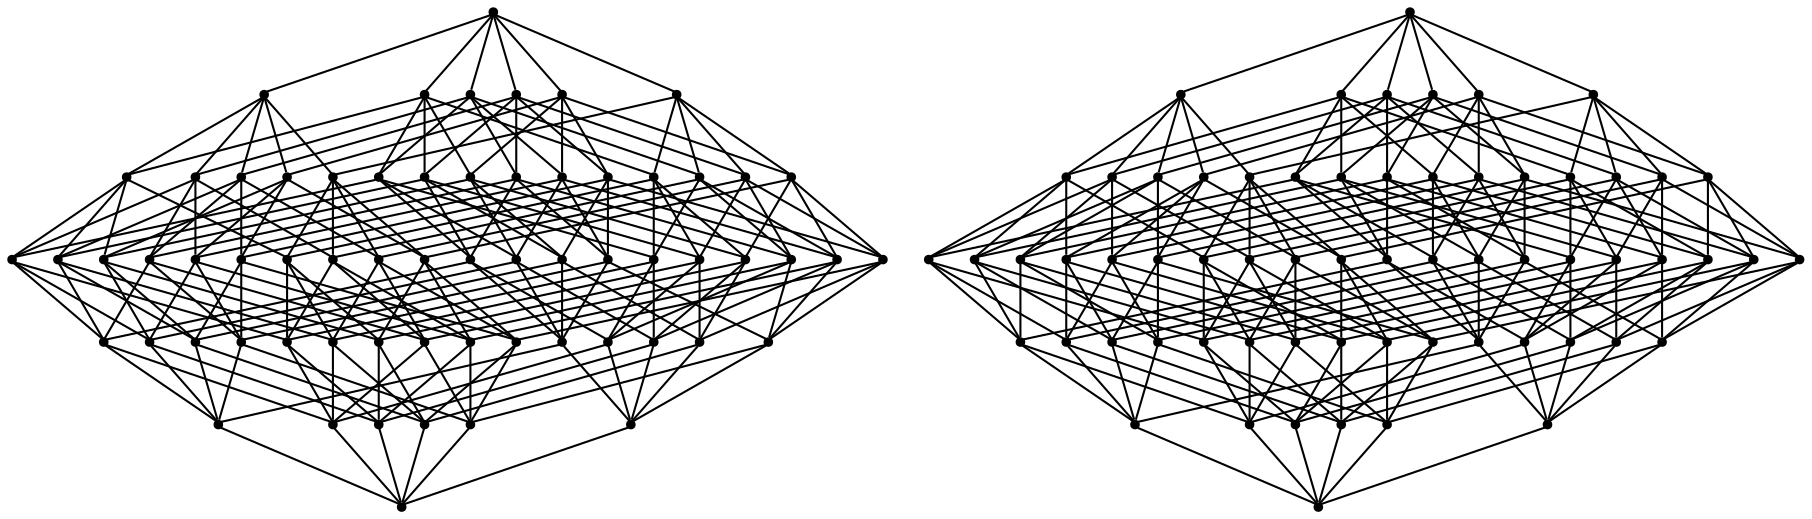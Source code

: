 graph {
  node [shape=point,comment="{\"directed\":false,\"doi\":\"10.1007/978-3-540-31843-9_19\",\"figure\":\"4\"}"]

  v0 [pos="1471.5747774345932,240.1983698209126"]
  v1 [pos="1454.082980559593,380.11920849482203"]
  v2 [pos="1331.6268577398257,257.6889793078103"]
  v3 [pos="1471.574777434593,659.9639693895974"]
  v4 [pos="1454.0829805595931,520.04208167394"]
  v5 [pos="1331.6268577398257,677.4525761604308"]
  v6 [pos="1314.1350926598839,397.6098497708638"]
  v7 [pos="1314.1350926598836,537.5317056973774"]
  v8 [pos="1436.5880677688954,450.08059740066506"]
  v9 [pos="1296.6411655159882,467.57225592931104"]
  v10 [pos="1436.5880677688951,590.0014678637185"]
  v11 [pos="1296.6411655159882,607.4931263923644"]
  v12 [pos="1419.0942042151164,310.15982230504335"]
  v13 [pos="1279.1473019622094,327.6504317919412"]
  v14 [pos="1419.0942042151164,729.9232920010884"]
  v15 [pos="1279.1473019622094,747.41393327713"]
  v16 [pos="1401.602375545058,292.6681637763975"]
  v17 [pos="1384.1074627543603,432.5921813646951"]
  v18 [pos="1261.6555368822674,275.17962058385206"]
  v19 [pos="1401.602375545058,712.4337951342263"]
  v20 [pos="1384.1074627543603,572.5129882494607"]
  v21 [pos="1261.6555368822674,694.9432174364724"]
  v22 [pos="1244.1605922965116,415.10154008865345"]
  v23 [pos="1244.1605922965116,555.0223469734191"]
  v24 [pos="1366.6156658793602,502.55150397618604"]
  v25 [pos="1226.6667287427324,485.060926278432"]
  v26 [pos="1366.6156658793602,642.4723108609517"]
  v27 [pos="1226.6667287427324,624.9817331631976"]
  v28 [pos="1349.1217705305232,362.6306653022765"]
  v29 [pos="1209.1749318677325,345.1390067736306"]
  v30 [pos="1349.1217705305232,782.3941985766091"]
  v31 [pos="1209.1749318677325,764.9047017097472"]
  v32 [pos="1191.680019077035,257.6889793078103"]
  v33 [pos="1174.1881904069767,397.60984977086366"]
  v34 [pos="1191.680019077035,677.4525761604308"]
  v35 [pos="1174.1881904069767,537.5317056973774"]
  v36 [pos="1156.6943268531977,467.57225592931104"]
  v37 [pos="1156.6943268531975,607.4931263923644"]
  v38 [pos="1139.2004315043605,327.6504317919412"]
  v39 [pos="1139.2004315043605,747.41393327713"]
  v40 [pos="1121.7076171875,275.17962058385206"]
  v41 [pos="1104.2137218386629,415.10154008865345"]
  v42 [pos="1121.7076171875,694.9432174364724"]
  v43 [pos="1104.2137218386629,555.0223469734191"]
  v44 [pos="1086.7198582848837,485.06092627843213"]
  v45 [pos="1086.7198582848835,624.9817331631976"]
  v46 [pos="1069.2280296148256,345.1390067736306"]
  v47 [pos="1069.2280296148256,764.9047017097472"]
  v48 [pos="1051.733148619186,240.1983698209126"]
  v49 [pos="1034.2392691678779,380.11920849482203"]
  v50 [pos="1051.733148619186,659.9639693895974"]
  v51 [pos="1034.2392691678779,520.04208167394"]
  v52 [pos="1016.7474563953489,450.08059740066517"]
  v53 [pos="1016.7474563953489,590.0014678637185"]
  v54 [pos="999.2525436046511,310.15982230504346"]
  v55 [pos="999.2525436046511,729.9232920010884"]
  v56 [pos="981.760730832122,292.6681637763975"]
  v57 [pos="964.2668513808139,432.5921813646951"]
  v58 [pos="981.760730832122,712.4337951342263"]
  v59 [pos="964.2668513808139,572.5129882494607"]
  v60 [pos="946.7729719295058,502.55150397618604"]
  v61 [pos="946.7729719295058,642.4723108609517"]
  v62 [pos="929.2801258175872,362.6306653022765"]
  v63 [pos="929.2801258175872,782.3941985766091"]
  v64 [pos="841.9576535247093,240.1983698209126"]
  v65 [pos="702.009765625,257.6889793078103"]
  v66 [pos="806.9709279614826,310.15982230504335"]
  v67 [pos="841.9576535247093,520.04208167394"]
  v68 [pos="824.4658725472384,380.11920849482203"]
  v69 [pos="562.062863372093,240.1983698209126"]
  v70 [pos="771.9852834302326,275.17962058385206"]
  v71 [pos="824.4658725472384,659.9639693895974"]
  v72 [pos="562.062863372093,520.04208167394"]
  v73 [pos="771.9852834302326,555.0223469734191"]
  v74 [pos="806.9709279614826,590.0014678637185"]
  v75 [pos="702.009765625,537.5317056973774"]
  v76 [pos="789.4770485101743,450.08059740066517"]
  v77 [pos="684.5179528524709,397.60984977086366"]
  v78 [pos="754.4903547420057,415.10154008865345"]
  v79 [pos="544.5710982921512,380.11920849482203"]
  v80 [pos="754.4903547420057,694.9432174364724"]
  v81 [pos="789.4770485101743,729.9232920010884"]
  v82 [pos="544.5710982921512,659.9639693895974"]
  v83 [pos="684.5179528524709,677.4525761604308"]
  v84 [pos="736.9985578670058,345.1390067736306"]
  v85 [pos="667.0240734011628,327.6504317919412"]
  v86 [pos="527.077202943314,310.15982230504335"]
  v87 [pos="527.077202943314,590.0014678637185"]
  v88 [pos="736.9985578670058,624.9817331631976"]
  v89 [pos="667.0240734011628,607.4931263923644"]
  v90 [pos="719.5046784156976,485.060926278432"]
  v91 [pos="649.5301939498546,467.57225592931104"]
  v92 [pos="509.5822901526162,450.08059740066517"]
  v93 [pos="719.5046784156976,764.9047017097473"]
  v94 [pos="649.5301939498547,747.41393327713"]
  v95 [pos="509.5822901526162,729.9232920010884"]
  v96 [pos="492.09049327761625,275.17962058385206"]
  v97 [pos="632.0383811773256,292.6681637763975"]
  v98 [pos="492.09049327761625,555.0223469734191"]
  v99 [pos="632.0383811773256,572.5129882494607"]
  v100 [pos="474.59662177507266,415.10154008865345"]
  v101 [pos="614.5434683866279,432.5921813646951"]
  v102 [pos="474.59662177507266,694.9432174364724"]
  v103 [pos="614.5434683866279,712.4337951342263"]
  v104 [pos="597.0495889353198,362.6306653022765"]
  v105 [pos="457.102734375,345.1390067736306"]
  v106 [pos="597.0495889353198,642.4723108609517"]
  v107 [pos="457.102734375,624.9817331631978"]
  v108 [pos="439.6109375,485.06092627843213"]
  v109 [pos="579.5577920603197,502.55150397618604"]
  v110 [pos="439.6109375,764.9047017097472"]
  v111 [pos="579.5577920603197,782.3941985766091"]
  v112 [pos="422.11602470930234,257.6889793078103"]
  v113 [pos="422.11602470930234,537.5317056973774"]
  v114 [pos="404.62214525799413,397.6098497708638"]
  v115 [pos="404.6221452579942,677.4525761604308"]
  v116 [pos="387.13034043422965,327.6504317919412"]
  v117 [pos="387.1303404342296,607.4931263923644"]
  v118 [pos="369.63541969476745,467.57225592931104"]
  v119 [pos="369.63541969476745,747.41393327713"]
  v120 [pos="352.143630768532,292.6681637763975"]
  v121 [pos="352.1436307685319,572.5129882494607"]
  v122 [pos="334.6497513172239,432.5921813646951"]
  v123 [pos="334.64975131722383,712.4337951342263"]
  v124 [pos="317.1558639171511,362.6306653022765"]
  v125 [pos="317.1558639171512,642.4723108609517"]
  v126 [pos="299.6630257539971,502.55150397618604"]
  v127 [pos="299.6630257539971,782.3941985766091"]

  v0 -- v1 [id="-1",pos="1471.5747774345932,240.1983698209126 1454.082980559593,380.11920849482203 1454.082980559593,380.11920849482203 1454.082980559593,380.11920849482203"]
  v126 -- v127 [id="-2",pos="299.6630257539971,502.55150397618604 299.6630257539971,782.3941985766091 299.6630257539971,782.3941985766091 299.6630257539971,782.3941985766091"]
  v125 -- v127 [id="-3",pos="317.1558639171512,642.4723108609517 299.6630257539971,782.3941985766091 299.6630257539971,782.3941985766091 299.6630257539971,782.3941985766091"]
  v124 -- v125 [id="-4",pos="317.1558639171511,362.6306653022765 317.1558639171512,642.4723108609517 317.1558639171512,642.4723108609517 317.1558639171512,642.4723108609517"]
  v124 -- v126 [id="-5",pos="317.1558639171511,362.6306653022765 299.6630257539971,502.55150397618604 299.6630257539971,502.55150397618604 299.6630257539971,502.55150397618604"]
  v123 -- v127 [id="-6",pos="334.64975131722383,712.4337951342263 299.6630257539971,782.3941985766091 299.6630257539971,782.3941985766091 299.6630257539971,782.3941985766091"]
  v122 -- v126 [id="-7",pos="334.6497513172239,432.5921813646951 299.6630257539971,502.55150397618604 299.6630257539971,502.55150397618604 299.6630257539971,502.55150397618604"]
  v122 -- v123 [id="-8",pos="334.6497513172239,432.5921813646951 334.64975131722383,712.4337951342263 334.64975131722383,712.4337951342263 334.64975131722383,712.4337951342263"]
  v121 -- v125 [id="-9",pos="352.1436307685319,572.5129882494607 317.1558639171512,642.4723108609517 317.1558639171512,642.4723108609517 317.1558639171512,642.4723108609517"]
  v121 -- v123 [id="-10",pos="352.1436307685319,572.5129882494607 334.64975131722383,712.4337951342263 334.64975131722383,712.4337951342263 334.64975131722383,712.4337951342263"]
  v120 -- v121 [id="-11",pos="352.143630768532,292.6681637763975 352.1436307685319,572.5129882494607 352.1436307685319,572.5129882494607 352.1436307685319,572.5129882494607"]
  v120 -- v124 [id="-12",pos="352.143630768532,292.6681637763975 317.1558639171511,362.6306653022765 317.1558639171511,362.6306653022765 317.1558639171511,362.6306653022765"]
  v120 -- v122 [id="-13",pos="352.143630768532,292.6681637763975 334.6497513172239,432.5921813646951 334.6497513172239,432.5921813646951 334.6497513172239,432.5921813646951"]
  v119 -- v127 [id="-14",pos="369.63541969476745,747.41393327713 299.6630257539971,782.3941985766091 299.6630257539971,782.3941985766091 299.6630257539971,782.3941985766091"]
  v118 -- v119 [id="-15",pos="369.63541969476745,467.57225592931104 369.63541969476745,747.41393327713 369.63541969476745,747.41393327713 369.63541969476745,747.41393327713"]
  v118 -- v126 [id="-16",pos="369.63541969476745,467.57225592931104 299.6630257539971,502.55150397618604 299.6630257539971,502.55150397618604 299.6630257539971,502.55150397618604"]
  v117 -- v119 [id="-17",pos="387.1303404342296,607.4931263923644 369.63541969476745,747.41393327713 369.63541969476745,747.41393327713 369.63541969476745,747.41393327713"]
  v117 -- v125 [id="-18",pos="387.1303404342296,607.4931263923644 317.1558639171512,642.4723108609517 317.1558639171512,642.4723108609517 317.1558639171512,642.4723108609517"]
  v116 -- v117 [id="-19",pos="387.13034043422965,327.6504317919412 387.1303404342296,607.4931263923644 387.1303404342296,607.4931263923644 387.1303404342296,607.4931263923644"]
  v116 -- v124 [id="-20",pos="387.13034043422965,327.6504317919412 317.1558639171511,362.6306653022765 317.1558639171511,362.6306653022765 317.1558639171511,362.6306653022765"]
  v116 -- v118 [id="-21",pos="387.13034043422965,327.6504317919412 369.63541969476745,467.57225592931104 369.63541969476745,467.57225592931104 369.63541969476745,467.57225592931104"]
  v115 -- v123 [id="-22",pos="404.6221452579942,677.4525761604308 334.64975131722383,712.4337951342263 334.64975131722383,712.4337951342263 334.64975131722383,712.4337951342263"]
  v115 -- v119 [id="-23",pos="404.6221452579942,677.4525761604308 369.63541969476745,747.41393327713 369.63541969476745,747.41393327713 369.63541969476745,747.41393327713"]
  v114 -- v118 [id="-24",pos="404.62214525799413,397.6098497708638 369.63541969476745,467.57225592931104 369.63541969476745,467.57225592931104 369.63541969476745,467.57225592931104"]
  v114 -- v115 [id="-25",pos="404.62214525799413,397.6098497708638 404.6221452579942,677.4525761604308 404.6221452579942,677.4525761604308 404.6221452579942,677.4525761604308"]
  v114 -- v122 [id="-26",pos="404.62214525799413,397.6098497708638 334.6497513172239,432.5921813646951 334.6497513172239,432.5921813646951 334.6497513172239,432.5921813646951"]
  v113 -- v117 [id="-27",pos="422.11602470930234,537.5317056973774 387.1303404342296,607.4931263923644 387.1303404342296,607.4931263923644 387.1303404342296,607.4931263923644"]
  v113 -- v115 [id="-28",pos="422.11602470930234,537.5317056973774 404.6221452579942,677.4525761604308 404.6221452579942,677.4525761604308 404.6221452579942,677.4525761604308"]
  v113 -- v121 [id="-29",pos="422.11602470930234,537.5317056973774 352.1436307685319,572.5129882494607 352.1436307685319,572.5129882494607 352.1436307685319,572.5129882494607"]
  v112 -- v120 [id="-30",pos="422.11602470930234,257.6889793078103 352.143630768532,292.6681637763975 352.143630768532,292.6681637763975 352.143630768532,292.6681637763975"]
  v112 -- v116 [id="-31",pos="422.11602470930234,257.6889793078103 387.13034043422965,327.6504317919412 387.13034043422965,327.6504317919412 387.13034043422965,327.6504317919412"]
  v112 -- v113 [id="-32",pos="422.11602470930234,257.6889793078103 422.11602470930234,537.5317056973774 422.11602470930234,537.5317056973774 422.11602470930234,537.5317056973774"]
  v112 -- v114 [id="-33",pos="422.11602470930234,257.6889793078103 404.62214525799413,397.6098497708638 404.62214525799413,397.6098497708638 404.62214525799413,397.6098497708638"]
  v110 -- v127 [id="-34",pos="439.6109375,764.9047017097472 299.6630257539971,782.3941985766091 299.6630257539971,782.3941985766091 299.6630257539971,782.3941985766091"]
  v108 -- v126 [id="-35",pos="439.6109375,485.06092627843213 299.6630257539971,502.55150397618604 299.6630257539971,502.55150397618604 299.6630257539971,502.55150397618604"]
  v108 -- v110 [id="-36",pos="439.6109375,485.06092627843213 439.6109375,764.9047017097472 439.6109375,764.9047017097472 439.6109375,764.9047017097472"]
  v107 -- v125 [id="-37",pos="457.102734375,624.9817331631978 317.1558639171512,642.4723108609517 317.1558639171512,642.4723108609517 317.1558639171512,642.4723108609517"]
  v107 -- v110 [id="-38",pos="457.102734375,624.9817331631978 439.6109375,764.9047017097472 439.6109375,764.9047017097472 439.6109375,764.9047017097472"]
  v105 -- v108 [id="-39",pos="457.102734375,345.1390067736306 439.6109375,485.06092627843213 439.6109375,485.06092627843213 439.6109375,485.06092627843213"]
  v105 -- v124 [id="-40",pos="457.102734375,345.1390067736306 317.1558639171511,362.6306653022765 317.1558639171511,362.6306653022765 317.1558639171511,362.6306653022765"]
  v105 -- v107 [id="-41",pos="457.102734375,345.1390067736306 457.102734375,624.9817331631978 457.102734375,624.9817331631978 457.102734375,624.9817331631978"]
  v102 -- v110 [id="-42",pos="474.59662177507266,694.9432174364724 439.6109375,764.9047017097472 439.6109375,764.9047017097472 439.6109375,764.9047017097472"]
  v102 -- v123 [id="-43",pos="474.59662177507266,694.9432174364724 334.64975131722383,712.4337951342263 334.64975131722383,712.4337951342263 334.64975131722383,712.4337951342263"]
  v100 -- v122 [id="-44",pos="474.59662177507266,415.10154008865345 334.6497513172239,432.5921813646951 334.6497513172239,432.5921813646951 334.6497513172239,432.5921813646951"]
  v100 -- v102 [id="-45",pos="474.59662177507266,415.10154008865345 474.59662177507266,694.9432174364724 474.59662177507266,694.9432174364724 474.59662177507266,694.9432174364724"]
  v100 -- v108 [id="-46",pos="474.59662177507266,415.10154008865345 439.6109375,485.06092627843213 439.6109375,485.06092627843213 439.6109375,485.06092627843213"]
  v98 -- v121 [id="-47",pos="492.09049327761625,555.0223469734191 352.1436307685319,572.5129882494607 352.1436307685319,572.5129882494607 352.1436307685319,572.5129882494607"]
  v98 -- v107 [id="-48",pos="492.09049327761625,555.0223469734191 457.102734375,624.9817331631978 457.102734375,624.9817331631978 457.102734375,624.9817331631978"]
  v98 -- v102 [id="-49",pos="492.09049327761625,555.0223469734191 474.59662177507266,694.9432174364724 474.59662177507266,694.9432174364724 474.59662177507266,694.9432174364724"]
  v96 -- v100 [id="-50",pos="492.09049327761625,275.17962058385206 474.59662177507266,415.10154008865345 474.59662177507266,415.10154008865345 474.59662177507266,415.10154008865345"]
  v96 -- v98 [id="-51",pos="492.09049327761625,275.17962058385206 492.09049327761625,555.0223469734191 492.09049327761625,555.0223469734191 492.09049327761625,555.0223469734191"]
  v96 -- v120 [id="-52",pos="492.09049327761625,275.17962058385206 352.143630768532,292.6681637763975 352.143630768532,292.6681637763975 352.143630768532,292.6681637763975"]
  v96 -- v105 [id="-53",pos="492.09049327761625,275.17962058385206 457.102734375,345.1390067736306 457.102734375,345.1390067736306 457.102734375,345.1390067736306"]
  v95 -- v119 [id="-54",pos="509.5822901526162,729.9232920010884 369.63541969476745,747.41393327713 369.63541969476745,747.41393327713 369.63541969476745,747.41393327713"]
  v95 -- v110 [id="-55",pos="509.5822901526162,729.9232920010884 439.6109375,764.9047017097472 439.6109375,764.9047017097472 439.6109375,764.9047017097472"]
  v92 -- v108 [id="-56",pos="509.5822901526162,450.08059740066517 439.6109375,485.06092627843213 439.6109375,485.06092627843213 439.6109375,485.06092627843213"]
  v92 -- v118 [id="-57",pos="509.5822901526162,450.08059740066517 369.63541969476745,467.57225592931104 369.63541969476745,467.57225592931104 369.63541969476745,467.57225592931104"]
  v92 -- v95 [id="-58",pos="509.5822901526162,450.08059740066517 509.5822901526162,729.9232920010884 509.5822901526162,729.9232920010884 509.5822901526162,729.9232920010884"]
  v87 -- v95 [id="-59",pos="527.077202943314,590.0014678637185 509.5822901526162,729.9232920010884 509.5822901526162,729.9232920010884 509.5822901526162,729.9232920010884"]
  v87 -- v107 [id="-60",pos="527.077202943314,590.0014678637185 457.102734375,624.9817331631978 457.102734375,624.9817331631978 457.102734375,624.9817331631978"]
  v87 -- v117 [id="-61",pos="527.077202943314,590.0014678637185 387.1303404342296,607.4931263923644 387.1303404342296,607.4931263923644 387.1303404342296,607.4931263923644"]
  v86 -- v116 [id="-62",pos="527.077202943314,310.15982230504335 387.13034043422965,327.6504317919412 387.13034043422965,327.6504317919412 387.13034043422965,327.6504317919412"]
  v86 -- v87 [id="-63",pos="527.077202943314,310.15982230504335 527.077202943314,590.0014678637185 527.077202943314,590.0014678637185 527.077202943314,590.0014678637185"]
  v86 -- v92 [id="-64",pos="527.077202943314,310.15982230504335 509.5822901526162,450.08059740066517 509.5822901526162,450.08059740066517 509.5822901526162,450.08059740066517"]
  v86 -- v105 [id="-65",pos="527.077202943314,310.15982230504335 457.102734375,345.1390067736306 457.102734375,345.1390067736306 457.102734375,345.1390067736306"]
  v82 -- v95 [id="-66",pos="544.5710982921512,659.9639693895974 509.5822901526162,729.9232920010884 509.5822901526162,729.9232920010884 509.5822901526162,729.9232920010884"]
  v82 -- v115 [id="-67",pos="544.5710982921512,659.9639693895974 404.6221452579942,677.4525761604308 404.6221452579942,677.4525761604308 404.6221452579942,677.4525761604308"]
  v82 -- v102 [id="-68",pos="544.5710982921512,659.9639693895974 474.59662177507266,694.9432174364724 474.59662177507266,694.9432174364724 474.59662177507266,694.9432174364724"]
  v79 -- v82 [id="-69",pos="544.5710982921512,380.11920849482203 544.5710982921512,659.9639693895974 544.5710982921512,659.9639693895974 544.5710982921512,659.9639693895974"]
  v79 -- v92 [id="-70",pos="544.5710982921512,380.11920849482203 509.5822901526162,450.08059740066517 509.5822901526162,450.08059740066517 509.5822901526162,450.08059740066517"]
  v79 -- v114 [id="-71",pos="544.5710982921512,380.11920849482203 404.62214525799413,397.6098497708638 404.62214525799413,397.6098497708638 404.62214525799413,397.6098497708638"]
  v79 -- v100 [id="-72",pos="544.5710982921512,380.11920849482203 474.59662177507266,415.10154008865345 474.59662177507266,415.10154008865345 474.59662177507266,415.10154008865345"]
  v72 -- v98 [id="-73",pos="562.062863372093,520.04208167394 492.09049327761625,555.0223469734191 492.09049327761625,555.0223469734191 492.09049327761625,555.0223469734191"]
  v72 -- v82 [id="-74",pos="562.062863372093,520.04208167394 544.5710982921512,659.9639693895974 544.5710982921512,659.9639693895974 544.5710982921512,659.9639693895974"]
  v72 -- v113 [id="-75",pos="562.062863372093,520.04208167394 422.11602470930234,537.5317056973774 422.11602470930234,537.5317056973774 422.11602470930234,537.5317056973774"]
  v72 -- v87 [id="-76",pos="562.062863372093,520.04208167394 527.077202943314,590.0014678637185 527.077202943314,590.0014678637185 527.077202943314,590.0014678637185"]
  v69 -- v112 [id="-77",pos="562.062863372093,240.1983698209126 422.11602470930234,257.6889793078103 422.11602470930234,257.6889793078103 422.11602470930234,257.6889793078103"]
  v69 -- v79 [id="-78",pos="562.062863372093,240.1983698209126 544.5710982921512,380.11920849482203 544.5710982921512,380.11920849482203 544.5710982921512,380.11920849482203"]
  v69 -- v96 [id="-79",pos="562.062863372093,240.1983698209126 492.09049327761625,275.17962058385206 492.09049327761625,275.17962058385206 492.09049327761625,275.17962058385206"]
  v69 -- v86 [id="-80",pos="562.062863372093,240.1983698209126 527.077202943314,310.15982230504335 527.077202943314,310.15982230504335 527.077202943314,310.15982230504335"]
  v69 -- v72 [id="-81",pos="562.062863372093,240.1983698209126 562.062863372093,520.04208167394 562.062863372093,520.04208167394 562.062863372093,520.04208167394"]
  v111 -- v127 [id="-82",pos="579.5577920603197,782.3941985766091 299.6630257539971,782.3941985766091 299.6630257539971,782.3941985766091 299.6630257539971,782.3941985766091"]
  v109 -- v111 [id="-83",pos="579.5577920603197,502.55150397618604 579.5577920603197,782.3941985766091 579.5577920603197,782.3941985766091 579.5577920603197,782.3941985766091"]
  v109 -- v126 [id="-84",pos="579.5577920603197,502.55150397618604 299.6630257539971,502.55150397618604 299.6630257539971,502.55150397618604 299.6630257539971,502.55150397618604"]
  v106 -- v125 [id="-85",pos="597.0495889353198,642.4723108609517 317.1558639171512,642.4723108609517 317.1558639171512,642.4723108609517 317.1558639171512,642.4723108609517"]
  v106 -- v111 [id="-86",pos="597.0495889353198,642.4723108609517 579.5577920603197,782.3941985766091 579.5577920603197,782.3941985766091 579.5577920603197,782.3941985766091"]
  v104 -- v109 [id="-87",pos="597.0495889353198,362.6306653022765 579.5577920603197,502.55150397618604 579.5577920603197,502.55150397618604 579.5577920603197,502.55150397618604"]
  v104 -- v124 [id="-88",pos="597.0495889353198,362.6306653022765 317.1558639171511,362.6306653022765 317.1558639171511,362.6306653022765 317.1558639171511,362.6306653022765"]
  v104 -- v106 [id="-89",pos="597.0495889353198,362.6306653022765 597.0495889353198,642.4723108609517 597.0495889353198,642.4723108609517 597.0495889353198,642.4723108609517"]
  v103 -- v111 [id="-90",pos="614.5434683866279,712.4337951342263 579.5577920603197,782.3941985766091 579.5577920603197,782.3941985766091 579.5577920603197,782.3941985766091"]
  v103 -- v123 [id="-91",pos="614.5434683866279,712.4337951342263 334.64975131722383,712.4337951342263 334.64975131722383,712.4337951342263 334.64975131722383,712.4337951342263"]
  v101 -- v109 [id="-92",pos="614.5434683866279,432.5921813646951 579.5577920603197,502.55150397618604 579.5577920603197,502.55150397618604 579.5577920603197,502.55150397618604"]
  v101 -- v103 [id="-93",pos="614.5434683866279,432.5921813646951 614.5434683866279,712.4337951342263 614.5434683866279,712.4337951342263 614.5434683866279,712.4337951342263"]
  v101 -- v122 [id="-94",pos="614.5434683866279,432.5921813646951 334.6497513172239,432.5921813646951 334.6497513172239,432.5921813646951 334.6497513172239,432.5921813646951"]
  v99 -- v106 [id="-95",pos="632.0383811773256,572.5129882494607 597.0495889353198,642.4723108609517 597.0495889353198,642.4723108609517 597.0495889353198,642.4723108609517"]
  v99 -- v103 [id="-96",pos="632.0383811773256,572.5129882494607 614.5434683866279,712.4337951342263 614.5434683866279,712.4337951342263 614.5434683866279,712.4337951342263"]
  v99 -- v121 [id="-97",pos="632.0383811773256,572.5129882494607 352.1436307685319,572.5129882494607 352.1436307685319,572.5129882494607 352.1436307685319,572.5129882494607"]
  v97 -- v104 [id="-98",pos="632.0383811773256,292.6681637763975 597.0495889353198,362.6306653022765 597.0495889353198,362.6306653022765 597.0495889353198,362.6306653022765"]
  v97 -- v120 [id="-99",pos="632.0383811773256,292.6681637763975 352.143630768532,292.6681637763975 352.143630768532,292.6681637763975 352.143630768532,292.6681637763975"]
  v97 -- v99 [id="-100",pos="632.0383811773256,292.6681637763975 632.0383811773256,572.5129882494607 632.0383811773256,572.5129882494607 632.0383811773256,572.5129882494607"]
  v97 -- v101 [id="-101",pos="632.0383811773256,292.6681637763975 614.5434683866279,432.5921813646951 614.5434683866279,432.5921813646951 614.5434683866279,432.5921813646951"]
  v94 -- v111 [id="-102",pos="649.5301939498547,747.41393327713 579.5577920603197,782.3941985766091 579.5577920603197,782.3941985766091 579.5577920603197,782.3941985766091"]
  v94 -- v119 [id="-103",pos="649.5301939498547,747.41393327713 369.63541969476745,747.41393327713 369.63541969476745,747.41393327713 369.63541969476745,747.41393327713"]
  v91 -- v94 [id="-104",pos="649.5301939498546,467.57225592931104 649.5301939498547,747.41393327713 649.5301939498547,747.41393327713 649.5301939498547,747.41393327713"]
  v91 -- v118 [id="-105",pos="649.5301939498546,467.57225592931104 369.63541969476745,467.57225592931104 369.63541969476745,467.57225592931104 369.63541969476745,467.57225592931104"]
  v91 -- v109 [id="-106",pos="649.5301939498546,467.57225592931104 579.5577920603197,502.55150397618604 579.5577920603197,502.55150397618604 579.5577920603197,502.55150397618604"]
  v89 -- v117 [id="-107",pos="667.0240734011628,607.4931263923644 387.1303404342296,607.4931263923644 387.1303404342296,607.4931263923644 387.1303404342296,607.4931263923644"]
  v89 -- v94 [id="-108",pos="667.0240734011628,607.4931263923644 649.5301939498547,747.41393327713 649.5301939498547,747.41393327713 649.5301939498547,747.41393327713"]
  v89 -- v106 [id="-109",pos="667.0240734011628,607.4931263923644 597.0495889353198,642.4723108609517 597.0495889353198,642.4723108609517 597.0495889353198,642.4723108609517"]
  v85 -- v104 [id="-110",pos="667.0240734011628,327.6504317919412 597.0495889353198,362.6306653022765 597.0495889353198,362.6306653022765 597.0495889353198,362.6306653022765"]
  v85 -- v91 [id="-111",pos="667.0240734011628,327.6504317919412 649.5301939498546,467.57225592931104 649.5301939498546,467.57225592931104 649.5301939498546,467.57225592931104"]
  v85 -- v116 [id="-112",pos="667.0240734011628,327.6504317919412 387.13034043422965,327.6504317919412 387.13034043422965,327.6504317919412 387.13034043422965,327.6504317919412"]
  v85 -- v89 [id="-113",pos="667.0240734011628,327.6504317919412 667.0240734011628,607.4931263923644 667.0240734011628,607.4931263923644 667.0240734011628,607.4931263923644"]
  v83 -- v115 [id="-114",pos="684.5179528524709,677.4525761604308 404.6221452579942,677.4525761604308 404.6221452579942,677.4525761604308 404.6221452579942,677.4525761604308"]
  v83 -- v103 [id="-115",pos="684.5179528524709,677.4525761604308 614.5434683866279,712.4337951342263 614.5434683866279,712.4337951342263 614.5434683866279,712.4337951342263"]
  v83 -- v94 [id="-116",pos="684.5179528524709,677.4525761604308 649.5301939498547,747.41393327713 649.5301939498547,747.41393327713 649.5301939498547,747.41393327713"]
  v77 -- v83 [id="-117",pos="684.5179528524709,397.60984977086366 684.5179528524709,677.4525761604308 684.5179528524709,677.4525761604308 684.5179528524709,677.4525761604308"]
  v77 -- v114 [id="-118",pos="684.5179528524709,397.60984977086366 404.62214525799413,397.6098497708638 404.62214525799413,397.6098497708638 404.62214525799413,397.6098497708638"]
  v77 -- v91 [id="-119",pos="684.5179528524709,397.60984977086366 649.5301939498546,467.57225592931104 649.5301939498546,467.57225592931104 649.5301939498546,467.57225592931104"]
  v77 -- v101 [id="-120",pos="684.5179528524709,397.60984977086366 614.5434683866279,432.5921813646951 614.5434683866279,432.5921813646951 614.5434683866279,432.5921813646951"]
  v75 -- v113 [id="-121",pos="702.009765625,537.5317056973774 422.11602470930234,537.5317056973774 422.11602470930234,537.5317056973774 422.11602470930234,537.5317056973774"]
  v75 -- v99 [id="-122",pos="702.009765625,537.5317056973774 632.0383811773256,572.5129882494607 632.0383811773256,572.5129882494607 632.0383811773256,572.5129882494607"]
  v75 -- v83 [id="-123",pos="702.009765625,537.5317056973774 684.5179528524709,677.4525761604308 684.5179528524709,677.4525761604308 684.5179528524709,677.4525761604308"]
  v75 -- v89 [id="-124",pos="702.009765625,537.5317056973774 667.0240734011628,607.4931263923644 667.0240734011628,607.4931263923644 667.0240734011628,607.4931263923644"]
  v65 -- v112 [id="-125",pos="702.009765625,257.6889793078103 422.11602470930234,257.6889793078103 422.11602470930234,257.6889793078103 422.11602470930234,257.6889793078103"]
  v65 -- v97 [id="-126",pos="702.009765625,257.6889793078103 632.0383811773256,292.6681637763975 632.0383811773256,292.6681637763975 632.0383811773256,292.6681637763975"]
  v65 -- v75 [id="-127",pos="702.009765625,257.6889793078103 702.009765625,537.5317056973774 702.009765625,537.5317056973774 702.009765625,537.5317056973774"]
  v65 -- v85 [id="-128",pos="702.009765625,257.6889793078103 667.0240734011628,327.6504317919412 667.0240734011628,327.6504317919412 667.0240734011628,327.6504317919412"]
  v65 -- v77 [id="-129",pos="702.009765625,257.6889793078103 684.5179528524709,397.60984977086366 684.5179528524709,397.60984977086366 684.5179528524709,397.60984977086366"]
  v93 -- v111 [id="-130",pos="719.5046784156976,764.9047017097473 579.5577920603197,782.3941985766091 579.5577920603197,782.3941985766091 579.5577920603197,782.3941985766091"]
  v93 -- v110 [id="-131",pos="719.5046784156976,764.9047017097473 439.6109375,764.9047017097472 439.6109375,764.9047017097472 439.6109375,764.9047017097472"]
  v90 -- v109 [id="-132",pos="719.5046784156976,485.060926278432 579.5577920603197,502.55150397618604 579.5577920603197,502.55150397618604 579.5577920603197,502.55150397618604"]
  v90 -- v93 [id="-133",pos="719.5046784156976,485.060926278432 719.5046784156976,764.9047017097473 719.5046784156976,764.9047017097473 719.5046784156976,764.9047017097473"]
  v90 -- v108 [id="-134",pos="719.5046784156976,485.060926278432 439.6109375,485.06092627843213 439.6109375,485.06092627843213 439.6109375,485.06092627843213"]
  v88 -- v107 [id="-135",pos="736.9985578670058,624.9817331631976 457.102734375,624.9817331631978 457.102734375,624.9817331631978 457.102734375,624.9817331631978"]
  v88 -- v106 [id="-136",pos="736.9985578670058,624.9817331631976 597.0495889353198,642.4723108609517 597.0495889353198,642.4723108609517 597.0495889353198,642.4723108609517"]
  v88 -- v93 [id="-137",pos="736.9985578670058,624.9817331631976 719.5046784156976,764.9047017097473 719.5046784156976,764.9047017097473 719.5046784156976,764.9047017097473"]
  v84 -- v88 [id="-138",pos="736.9985578670058,345.1390067736306 736.9985578670058,624.9817331631976 736.9985578670058,624.9817331631976 736.9985578670058,624.9817331631976"]
  v84 -- v90 [id="-139",pos="736.9985578670058,345.1390067736306 719.5046784156976,485.060926278432 719.5046784156976,485.060926278432 719.5046784156976,485.060926278432"]
  v84 -- v105 [id="-140",pos="736.9985578670058,345.1390067736306 457.102734375,345.1390067736306 457.102734375,345.1390067736306 457.102734375,345.1390067736306"]
  v84 -- v104 [id="-141",pos="736.9985578670058,345.1390067736306 597.0495889353198,362.6306653022765 597.0495889353198,362.6306653022765 597.0495889353198,362.6306653022765"]
  v80 -- v93 [id="-142",pos="754.4903547420057,694.9432174364724 719.5046784156976,764.9047017097473 719.5046784156976,764.9047017097473 719.5046784156976,764.9047017097473"]
  v80 -- v103 [id="-143",pos="754.4903547420057,694.9432174364724 614.5434683866279,712.4337951342263 614.5434683866279,712.4337951342263 614.5434683866279,712.4337951342263"]
  v80 -- v102 [id="-144",pos="754.4903547420057,694.9432174364724 474.59662177507266,694.9432174364724 474.59662177507266,694.9432174364724 474.59662177507266,694.9432174364724"]
  v78 -- v101 [id="-145",pos="754.4903547420057,415.10154008865345 614.5434683866279,432.5921813646951 614.5434683866279,432.5921813646951 614.5434683866279,432.5921813646951"]
  v78 -- v80 [id="-146",pos="754.4903547420057,415.10154008865345 754.4903547420057,694.9432174364724 754.4903547420057,694.9432174364724 754.4903547420057,694.9432174364724"]
  v78 -- v90 [id="-147",pos="754.4903547420057,415.10154008865345 719.5046784156976,485.060926278432 719.5046784156976,485.060926278432 719.5046784156976,485.060926278432"]
  v78 -- v100 [id="-148",pos="754.4903547420057,415.10154008865345 474.59662177507266,415.10154008865345 474.59662177507266,415.10154008865345 474.59662177507266,415.10154008865345"]
  v73 -- v99 [id="-149",pos="771.9852834302326,555.0223469734191 632.0383811773256,572.5129882494607 632.0383811773256,572.5129882494607 632.0383811773256,572.5129882494607"]
  v73 -- v98 [id="-150",pos="771.9852834302326,555.0223469734191 492.09049327761625,555.0223469734191 492.09049327761625,555.0223469734191 492.09049327761625,555.0223469734191"]
  v73 -- v88 [id="-151",pos="771.9852834302326,555.0223469734191 736.9985578670058,624.9817331631976 736.9985578670058,624.9817331631976 736.9985578670058,624.9817331631976"]
  v73 -- v80 [id="-152",pos="771.9852834302326,555.0223469734191 754.4903547420057,694.9432174364724 754.4903547420057,694.9432174364724 754.4903547420057,694.9432174364724"]
  v70 -- v97 [id="-153",pos="771.9852834302326,275.17962058385206 632.0383811773256,292.6681637763975 632.0383811773256,292.6681637763975 632.0383811773256,292.6681637763975"]
  v70 -- v84 [id="-154",pos="771.9852834302326,275.17962058385206 736.9985578670058,345.1390067736306 736.9985578670058,345.1390067736306 736.9985578670058,345.1390067736306"]
  v70 -- v96 [id="-155",pos="771.9852834302326,275.17962058385206 492.09049327761625,275.17962058385206 492.09049327761625,275.17962058385206 492.09049327761625,275.17962058385206"]
  v70 -- v78 [id="-156",pos="771.9852834302326,275.17962058385206 754.4903547420057,415.10154008865345 754.4903547420057,415.10154008865345 754.4903547420057,415.10154008865345"]
  v70 -- v73 [id="-157",pos="771.9852834302326,275.17962058385206 771.9852834302326,555.0223469734191 771.9852834302326,555.0223469734191 771.9852834302326,555.0223469734191"]
  v81 -- v95 [id="-158",pos="789.4770485101743,729.9232920010884 509.5822901526162,729.9232920010884 509.5822901526162,729.9232920010884 509.5822901526162,729.9232920010884"]
  v81 -- v94 [id="-159",pos="789.4770485101743,729.9232920010884 649.5301939498547,747.41393327713 649.5301939498547,747.41393327713 649.5301939498547,747.41393327713"]
  v81 -- v93 [id="-160",pos="789.4770485101743,729.9232920010884 719.5046784156976,764.9047017097473 719.5046784156976,764.9047017097473 719.5046784156976,764.9047017097473"]
  v76 -- v81 [id="-161",pos="789.4770485101743,450.08059740066517 789.4770485101743,729.9232920010884 789.4770485101743,729.9232920010884 789.4770485101743,729.9232920010884"]
  v76 -- v92 [id="-162",pos="789.4770485101743,450.08059740066517 509.5822901526162,450.08059740066517 509.5822901526162,450.08059740066517 509.5822901526162,450.08059740066517"]
  v76 -- v91 [id="-163",pos="789.4770485101743,450.08059740066517 649.5301939498546,467.57225592931104 649.5301939498546,467.57225592931104 649.5301939498546,467.57225592931104"]
  v76 -- v90 [id="-164",pos="789.4770485101743,450.08059740066517 719.5046784156976,485.060926278432 719.5046784156976,485.060926278432 719.5046784156976,485.060926278432"]
  v74 -- v81 [id="-165",pos="806.9709279614826,590.0014678637185 789.4770485101743,729.9232920010884 789.4770485101743,729.9232920010884 789.4770485101743,729.9232920010884"]
  v74 -- v89 [id="-166",pos="806.9709279614826,590.0014678637185 667.0240734011628,607.4931263923644 667.0240734011628,607.4931263923644 667.0240734011628,607.4931263923644"]
  v74 -- v88 [id="-167",pos="806.9709279614826,590.0014678637185 736.9985578670058,624.9817331631976 736.9985578670058,624.9817331631976 736.9985578670058,624.9817331631976"]
  v74 -- v87 [id="-168",pos="806.9709279614826,590.0014678637185 527.077202943314,590.0014678637185 527.077202943314,590.0014678637185 527.077202943314,590.0014678637185"]
  v66 -- v76 [id="-169",pos="806.9709279614826,310.15982230504335 789.4770485101743,450.08059740066517 789.4770485101743,450.08059740066517 789.4770485101743,450.08059740066517"]
  v66 -- v74 [id="-170",pos="806.9709279614826,310.15982230504335 806.9709279614826,590.0014678637185 806.9709279614826,590.0014678637185 806.9709279614826,590.0014678637185"]
  v66 -- v86 [id="-171",pos="806.9709279614826,310.15982230504335 527.077202943314,310.15982230504335 527.077202943314,310.15982230504335 527.077202943314,310.15982230504335"]
  v66 -- v85 [id="-172",pos="806.9709279614826,310.15982230504335 667.0240734011628,327.6504317919412 667.0240734011628,327.6504317919412 667.0240734011628,327.6504317919412"]
  v66 -- v84 [id="-173",pos="806.9709279614826,310.15982230504335 736.9985578670058,345.1390067736306 736.9985578670058,345.1390067736306 736.9985578670058,345.1390067736306"]
  v71 -- v83 [id="-174",pos="824.4658725472384,659.9639693895974 684.5179528524709,677.4525761604308 684.5179528524709,677.4525761604308 684.5179528524709,677.4525761604308"]
  v71 -- v82 [id="-175",pos="824.4658725472384,659.9639693895974 544.5710982921512,659.9639693895974 544.5710982921512,659.9639693895974 544.5710982921512,659.9639693895974"]
  v71 -- v81 [id="-176",pos="824.4658725472384,659.9639693895974 789.4770485101743,729.9232920010884 789.4770485101743,729.9232920010884 789.4770485101743,729.9232920010884"]
  v71 -- v80 [id="-177",pos="824.4658725472384,659.9639693895974 754.4903547420057,694.9432174364724 754.4903547420057,694.9432174364724 754.4903547420057,694.9432174364724"]
  v68 -- v79 [id="-178",pos="824.4658725472384,380.11920849482203 544.5710982921512,380.11920849482203 544.5710982921512,380.11920849482203 544.5710982921512,380.11920849482203"]
  v68 -- v78 [id="-179",pos="824.4658725472384,380.11920849482203 754.4903547420057,415.10154008865345 754.4903547420057,415.10154008865345 754.4903547420057,415.10154008865345"]
  v68 -- v77 [id="-180",pos="824.4658725472384,380.11920849482203 684.5179528524709,397.60984977086366 684.5179528524709,397.60984977086366 684.5179528524709,397.60984977086366"]
  v68 -- v71 [id="-181",pos="824.4658725472384,380.11920849482203 824.4658725472384,659.9639693895974 824.4658725472384,659.9639693895974 824.4658725472384,659.9639693895974"]
  v68 -- v76 [id="-182",pos="824.4658725472384,380.11920849482203 789.4770485101743,450.08059740066517 789.4770485101743,450.08059740066517 789.4770485101743,450.08059740066517"]
  v67 -- v75 [id="-183",pos="841.9576535247093,520.04208167394 702.009765625,537.5317056973774 702.009765625,537.5317056973774 702.009765625,537.5317056973774"]
  v67 -- v74 [id="-184",pos="841.9576535247093,520.04208167394 806.9709279614826,590.0014678637185 806.9709279614826,590.0014678637185 806.9709279614826,590.0014678637185"]
  v67 -- v73 [id="-185",pos="841.9576535247093,520.04208167394 771.9852834302326,555.0223469734191 771.9852834302326,555.0223469734191 771.9852834302326,555.0223469734191"]
  v67 -- v72 [id="-186",pos="841.9576535247093,520.04208167394 562.062863372093,520.04208167394 562.062863372093,520.04208167394 562.062863372093,520.04208167394"]
  v67 -- v71 [id="-187",pos="841.9576535247093,520.04208167394 824.4658725472384,659.9639693895974 824.4658725472384,659.9639693895974 824.4658725472384,659.9639693895974"]
  v64 -- v70 [id="-188",pos="841.9576535247093,240.1983698209126 771.9852834302326,275.17962058385206 771.9852834302326,275.17962058385206 771.9852834302326,275.17962058385206"]
  v64 -- v69 [id="-189",pos="841.9576535247093,240.1983698209126 562.062863372093,240.1983698209126 562.062863372093,240.1983698209126 562.062863372093,240.1983698209126"]
  v64 -- v68 [id="-190",pos="841.9576535247093,240.1983698209126 824.4658725472384,380.11920849482203 824.4658725472384,380.11920849482203 824.4658725472384,380.11920849482203"]
  v64 -- v67 [id="-191",pos="841.9576535247093,240.1983698209126 841.9576535247093,520.04208167394 841.9576535247093,520.04208167394 841.9576535247093,520.04208167394"]
  v64 -- v66 [id="-192",pos="841.9576535247093,240.1983698209126 806.9709279614826,310.15982230504335 806.9709279614826,310.15982230504335 806.9709279614826,310.15982230504335"]
  v64 -- v65 [id="-193",pos="841.9576535247093,240.1983698209126 702.009765625,257.6889793078103 702.009765625,257.6889793078103 702.009765625,257.6889793078103"]
  v63 -- v30 [id="-194",pos="929.2801258175872,782.3941985766091 1349.1217705305232,782.3941985766091 1349.1217705305232,782.3941985766091 1349.1217705305232,782.3941985766091"]
  v63 -- v47 [id="-195",pos="929.2801258175872,782.3941985766091 1069.2280296148256,764.9047017097472 1069.2280296148256,764.9047017097472 1069.2280296148256,764.9047017097472"]
  v63 -- v55 [id="-196",pos="929.2801258175872,782.3941985766091 999.2525436046511,729.9232920010884 999.2525436046511,729.9232920010884 999.2525436046511,729.9232920010884"]
  v63 -- v62 [id="-197",pos="929.2801258175872,782.3941985766091 929.2801258175872,362.6306653022765 929.2801258175872,362.6306653022765 929.2801258175872,362.6306653022765"]
  v63 -- v61 [id="-198",pos="929.2801258175872,782.3941985766091 946.7729719295058,642.4723108609517 946.7729719295058,642.4723108609517 946.7729719295058,642.4723108609517"]
  v63 -- v58 [id="-199",pos="929.2801258175872,782.3941985766091 981.760730832122,712.4337951342263 981.760730832122,712.4337951342263 981.760730832122,712.4337951342263"]
  v62 -- v46 [id="-200",pos="929.2801258175872,362.6306653022765 1069.2280296148256,345.1390067736306 1069.2280296148256,345.1390067736306 1069.2280296148256,345.1390067736306"]
  v62 -- v28 [id="-201",pos="929.2801258175872,362.6306653022765 1349.1217705305232,362.6306653022765 1349.1217705305232,362.6306653022765 1349.1217705305232,362.6306653022765"]
  v62 -- v54 [id="-202",pos="929.2801258175872,362.6306653022765 999.2525436046511,310.15982230504346 999.2525436046511,310.15982230504346 999.2525436046511,310.15982230504346"]
  v62 -- v60 [id="-203",pos="929.2801258175872,362.6306653022765 946.7729719295058,502.55150397618604 946.7729719295058,502.55150397618604 946.7729719295058,502.55150397618604"]
  v62 -- v56 [id="-204",pos="929.2801258175872,362.6306653022765 981.760730832122,292.6681637763975 981.760730832122,292.6681637763975 981.760730832122,292.6681637763975"]
  v61 -- v53 [id="-205",pos="946.7729719295058,642.4723108609517 1016.7474563953489,590.0014678637185 1016.7474563953489,590.0014678637185 1016.7474563953489,590.0014678637185"]
  v61 -- v45 [id="-206",pos="946.7729719295058,642.4723108609517 1086.7198582848835,624.9817331631976 1086.7198582848835,624.9817331631976 1086.7198582848835,624.9817331631976"]
  v61 -- v26 [id="-207",pos="946.7729719295058,642.4723108609517 1366.6156658793602,642.4723108609517 1366.6156658793602,642.4723108609517 1366.6156658793602,642.4723108609517"]
  v61 -- v60 [id="-208",pos="946.7729719295058,642.4723108609517 946.7729719295058,502.55150397618604 946.7729719295058,502.55150397618604 946.7729719295058,502.55150397618604"]
  v61 -- v59 [id="-209",pos="946.7729719295058,642.4723108609517 964.2668513808139,572.5129882494607 964.2668513808139,572.5129882494607 964.2668513808139,572.5129882494607"]
  v60 -- v24 [id="-210",pos="946.7729719295058,502.55150397618604 1366.6156658793602,502.55150397618604 1366.6156658793602,502.55150397618604 1366.6156658793602,502.55150397618604"]
  v60 -- v52 [id="-211",pos="946.7729719295058,502.55150397618604 1016.7474563953489,450.08059740066517 1016.7474563953489,450.08059740066517 1016.7474563953489,450.08059740066517"]
  v60 -- v44 [id="-212",pos="946.7729719295058,502.55150397618604 1086.7198582848837,485.06092627843213 1086.7198582848837,485.06092627843213 1086.7198582848837,485.06092627843213"]
  v60 -- v57 [id="-213",pos="946.7729719295058,502.55150397618604 964.2668513808139,432.5921813646951 964.2668513808139,432.5921813646951 964.2668513808139,432.5921813646951"]
  v59 -- v51 [id="-214",pos="964.2668513808139,572.5129882494607 1034.2392691678779,520.04208167394 1034.2392691678779,520.04208167394 1034.2392691678779,520.04208167394"]
  v59 -- v43 [id="-215",pos="964.2668513808139,572.5129882494607 1104.2137218386629,555.0223469734191 1104.2137218386629,555.0223469734191 1104.2137218386629,555.0223469734191"]
  v59 -- v20 [id="-216",pos="964.2668513808139,572.5129882494607 1384.1074627543603,572.5129882494607 1384.1074627543603,572.5129882494607 1384.1074627543603,572.5129882494607"]
  v59 -- v57 [id="-217",pos="964.2668513808139,572.5129882494607 964.2668513808139,432.5921813646951 964.2668513808139,432.5921813646951 964.2668513808139,432.5921813646951"]
  v57 -- v49 [id="-218",pos="964.2668513808139,432.5921813646951 1034.2392691678779,380.11920849482203 1034.2392691678779,380.11920849482203 1034.2392691678779,380.11920849482203"]
  v57 -- v17 [id="-219",pos="964.2668513808139,432.5921813646951 1384.1074627543603,432.5921813646951 1384.1074627543603,432.5921813646951 1384.1074627543603,432.5921813646951"]
  v57 -- v41 [id="-220",pos="964.2668513808139,432.5921813646951 1104.2137218386629,415.10154008865345 1104.2137218386629,415.10154008865345 1104.2137218386629,415.10154008865345"]
  v58 -- v50 [id="-221",pos="981.760730832122,712.4337951342263 1051.733148619186,659.9639693895974 1051.733148619186,659.9639693895974 1051.733148619186,659.9639693895974"]
  v58 -- v42 [id="-222",pos="981.760730832122,712.4337951342263 1121.7076171875,694.9432174364724 1121.7076171875,694.9432174364724 1121.7076171875,694.9432174364724"]
  v58 -- v19 [id="-223",pos="981.760730832122,712.4337951342263 1401.602375545058,712.4337951342263 1401.602375545058,712.4337951342263 1401.602375545058,712.4337951342263"]
  v58 -- v59 [id="-224",pos="981.760730832122,712.4337951342263 964.2668513808139,572.5129882494607 964.2668513808139,572.5129882494607 964.2668513808139,572.5129882494607"]
  v58 -- v56 [id="-225",pos="981.760730832122,712.4337951342263 981.760730832122,292.6681637763975 981.760730832122,292.6681637763975 981.760730832122,292.6681637763975"]
  v56 -- v40 [id="-226",pos="981.760730832122,292.6681637763975 1121.7076171875,275.17962058385206 1121.7076171875,275.17962058385206 1121.7076171875,275.17962058385206"]
  v56 -- v16 [id="-227",pos="981.760730832122,292.6681637763975 1401.602375545058,292.6681637763975 1401.602375545058,292.6681637763975 1401.602375545058,292.6681637763975"]
  v56 -- v48 [id="-228",pos="981.760730832122,292.6681637763975 1051.733148619186,240.1983698209126 1051.733148619186,240.1983698209126 1051.733148619186,240.1983698209126"]
  v56 -- v57 [id="-229",pos="981.760730832122,292.6681637763975 964.2668513808139,432.5921813646951 964.2668513808139,432.5921813646951 964.2668513808139,432.5921813646951"]
  v55 -- v39 [id="-230",pos="999.2525436046511,729.9232920010884 1139.2004315043605,747.41393327713 1139.2004315043605,747.41393327713 1139.2004315043605,747.41393327713"]
  v55 -- v14 [id="-231",pos="999.2525436046511,729.9232920010884 1419.0942042151164,729.9232920010884 1419.0942042151164,729.9232920010884 1419.0942042151164,729.9232920010884"]
  v55 -- v50 [id="-232",pos="999.2525436046511,729.9232920010884 1051.733148619186,659.9639693895974 1051.733148619186,659.9639693895974 1051.733148619186,659.9639693895974"]
  v55 -- v54 [id="-233",pos="999.2525436046511,729.9232920010884 999.2525436046511,310.15982230504346 999.2525436046511,310.15982230504346 999.2525436046511,310.15982230504346"]
  v55 -- v53 [id="-234",pos="999.2525436046511,729.9232920010884 1016.7474563953489,590.0014678637185 1016.7474563953489,590.0014678637185 1016.7474563953489,590.0014678637185"]
  v54 -- v12 [id="-235",pos="999.2525436046511,310.15982230504346 1419.0942042151164,310.15982230504335 1419.0942042151164,310.15982230504335 1419.0942042151164,310.15982230504335"]
  v54 -- v38 [id="-236",pos="999.2525436046511,310.15982230504346 1139.2004315043605,327.6504317919412 1139.2004315043605,327.6504317919412 1139.2004315043605,327.6504317919412"]
  v54 -- v52 [id="-237",pos="999.2525436046511,310.15982230504346 1016.7474563953489,450.08059740066517 1016.7474563953489,450.08059740066517 1016.7474563953489,450.08059740066517"]
  v54 -- v48 [id="-238",pos="999.2525436046511,310.15982230504346 1051.733148619186,240.1983698209126 1051.733148619186,240.1983698209126 1051.733148619186,240.1983698209126"]
  v53 -- v37 [id="-239",pos="1016.7474563953489,590.0014678637185 1156.6943268531975,607.4931263923644 1156.6943268531975,607.4931263923644 1156.6943268531975,607.4931263923644"]
  v53 -- v10 [id="-240",pos="1016.7474563953489,590.0014678637185 1436.5880677688951,590.0014678637185 1436.5880677688951,590.0014678637185 1436.5880677688951,590.0014678637185"]
  v53 -- v51 [id="-241",pos="1016.7474563953489,590.0014678637185 1034.2392691678779,520.04208167394 1034.2392691678779,520.04208167394 1034.2392691678779,520.04208167394"]
  v53 -- v52 [id="-242",pos="1016.7474563953489,590.0014678637185 1016.7474563953489,450.08059740066517 1016.7474563953489,450.08059740066517 1016.7474563953489,450.08059740066517"]
  v52 -- v36 [id="-243",pos="1016.7474563953489,450.08059740066517 1156.6943268531977,467.57225592931104 1156.6943268531977,467.57225592931104 1156.6943268531977,467.57225592931104"]
  v52 -- v8 [id="-244",pos="1016.7474563953489,450.08059740066517 1436.5880677688954,450.08059740066506 1436.5880677688954,450.08059740066506 1436.5880677688954,450.08059740066506"]
  v52 -- v49 [id="-245",pos="1016.7474563953489,450.08059740066517 1034.2392691678779,380.11920849482203 1034.2392691678779,380.11920849482203 1034.2392691678779,380.11920849482203"]
  v51 -- v35 [id="-246",pos="1034.2392691678779,520.04208167394 1174.1881904069767,537.5317056973774 1174.1881904069767,537.5317056973774 1174.1881904069767,537.5317056973774"]
  v51 -- v4 [id="-247",pos="1034.2392691678779,520.04208167394 1454.0829805595931,520.04208167394 1454.0829805595931,520.04208167394 1454.0829805595931,520.04208167394"]
  v51 -- v49 [id="-248",pos="1034.2392691678779,520.04208167394 1034.2392691678779,380.11920849482203 1034.2392691678779,380.11920849482203 1034.2392691678779,380.11920849482203"]
  v49 -- v1 [id="-249",pos="1034.2392691678779,380.11920849482203 1454.082980559593,380.11920849482203 1454.082980559593,380.11920849482203 1454.082980559593,380.11920849482203"]
  v49 -- v33 [id="-250",pos="1034.2392691678779,380.11920849482203 1174.1881904069767,397.60984977086366 1174.1881904069767,397.60984977086366 1174.1881904069767,397.60984977086366"]
  v50 -- v3 [id="-251",pos="1051.733148619186,659.9639693895974 1471.574777434593,659.9639693895974 1471.574777434593,659.9639693895974 1471.574777434593,659.9639693895974"]
  v50 -- v34 [id="-252",pos="1051.733148619186,659.9639693895974 1191.680019077035,677.4525761604308 1191.680019077035,677.4525761604308 1191.680019077035,677.4525761604308"]
  v50 -- v51 [id="-253",pos="1051.733148619186,659.9639693895974 1034.2392691678779,520.04208167394 1034.2392691678779,520.04208167394 1034.2392691678779,520.04208167394"]
  v50 -- v48 [id="-254",pos="1051.733148619186,659.9639693895974 1051.733148619186,240.1983698209126 1051.733148619186,240.1983698209126 1051.733148619186,240.1983698209126"]
  v48 -- v0 [id="-255",pos="1051.733148619186,240.1983698209126 1471.5747774345932,240.1983698209126 1471.5747774345932,240.1983698209126 1471.5747774345932,240.1983698209126"]
  v48 -- v32 [id="-256",pos="1051.733148619186,240.1983698209126 1191.680019077035,257.6889793078103 1191.680019077035,257.6889793078103 1191.680019077035,257.6889793078103"]
  v48 -- v49 [id="-257",pos="1051.733148619186,240.1983698209126 1034.2392691678779,380.11920849482203 1034.2392691678779,380.11920849482203 1034.2392691678779,380.11920849482203"]
  v47 -- v39 [id="-258",pos="1069.2280296148256,764.9047017097472 1139.2004315043605,747.41393327713 1139.2004315043605,747.41393327713 1139.2004315043605,747.41393327713"]
  v47 -- v31 [id="-259",pos="1069.2280296148256,764.9047017097472 1209.1749318677325,764.9047017097472 1209.1749318677325,764.9047017097472 1209.1749318677325,764.9047017097472"]
  v47 -- v42 [id="-260",pos="1069.2280296148256,764.9047017097472 1121.7076171875,694.9432174364724 1121.7076171875,694.9432174364724 1121.7076171875,694.9432174364724"]
  v47 -- v45 [id="-261",pos="1069.2280296148256,764.9047017097472 1086.7198582848835,624.9817331631976 1086.7198582848835,624.9817331631976 1086.7198582848835,624.9817331631976"]
  v47 -- v46 [id="-262",pos="1069.2280296148256,764.9047017097472 1069.2280296148256,345.1390067736306 1069.2280296148256,345.1390067736306 1069.2280296148256,345.1390067736306"]
  v46 -- v38 [id="-263",pos="1069.2280296148256,345.1390067736306 1139.2004315043605,327.6504317919412 1139.2004315043605,327.6504317919412 1139.2004315043605,327.6504317919412"]
  v46 -- v29 [id="-264",pos="1069.2280296148256,345.1390067736306 1209.1749318677325,345.1390067736306 1209.1749318677325,345.1390067736306 1209.1749318677325,345.1390067736306"]
  v46 -- v40 [id="-265",pos="1069.2280296148256,345.1390067736306 1121.7076171875,275.17962058385206 1121.7076171875,275.17962058385206 1121.7076171875,275.17962058385206"]
  v46 -- v44 [id="-266",pos="1069.2280296148256,345.1390067736306 1086.7198582848837,485.06092627843213 1086.7198582848837,485.06092627843213 1086.7198582848837,485.06092627843213"]
  v45 -- v37 [id="-267",pos="1086.7198582848835,624.9817331631976 1156.6943268531975,607.4931263923644 1156.6943268531975,607.4931263923644 1156.6943268531975,607.4931263923644"]
  v45 -- v27 [id="-268",pos="1086.7198582848835,624.9817331631976 1226.6667287427324,624.9817331631976 1226.6667287427324,624.9817331631976 1226.6667287427324,624.9817331631976"]
  v45 -- v44 [id="-269",pos="1086.7198582848835,624.9817331631976 1086.7198582848837,485.06092627843213 1086.7198582848837,485.06092627843213 1086.7198582848837,485.06092627843213"]
  v45 -- v43 [id="-270",pos="1086.7198582848835,624.9817331631976 1104.2137218386629,555.0223469734191 1104.2137218386629,555.0223469734191 1104.2137218386629,555.0223469734191"]
  v44 -- v36 [id="-271",pos="1086.7198582848837,485.06092627843213 1156.6943268531977,467.57225592931104 1156.6943268531977,467.57225592931104 1156.6943268531977,467.57225592931104"]
  v44 -- v25 [id="-272",pos="1086.7198582848837,485.06092627843213 1226.6667287427324,485.060926278432 1226.6667287427324,485.060926278432 1226.6667287427324,485.060926278432"]
  v44 -- v41 [id="-273",pos="1086.7198582848837,485.06092627843213 1104.2137218386629,415.10154008865345 1104.2137218386629,415.10154008865345 1104.2137218386629,415.10154008865345"]
  v43 -- v35 [id="-274",pos="1104.2137218386629,555.0223469734191 1174.1881904069767,537.5317056973774 1174.1881904069767,537.5317056973774 1174.1881904069767,537.5317056973774"]
  v43 -- v23 [id="-275",pos="1104.2137218386629,555.0223469734191 1244.1605922965116,555.0223469734191 1244.1605922965116,555.0223469734191 1244.1605922965116,555.0223469734191"]
  v43 -- v41 [id="-276",pos="1104.2137218386629,555.0223469734191 1104.2137218386629,415.10154008865345 1104.2137218386629,415.10154008865345 1104.2137218386629,415.10154008865345"]
  v41 -- v22 [id="-277",pos="1104.2137218386629,415.10154008865345 1244.1605922965116,415.10154008865345 1244.1605922965116,415.10154008865345 1244.1605922965116,415.10154008865345"]
  v41 -- v33 [id="-278",pos="1104.2137218386629,415.10154008865345 1174.1881904069767,397.60984977086366 1174.1881904069767,397.60984977086366 1174.1881904069767,397.60984977086366"]
  v42 -- v34 [id="-279",pos="1121.7076171875,694.9432174364724 1191.680019077035,677.4525761604308 1191.680019077035,677.4525761604308 1191.680019077035,677.4525761604308"]
  v42 -- v21 [id="-280",pos="1121.7076171875,694.9432174364724 1261.6555368822674,694.9432174364724 1261.6555368822674,694.9432174364724 1261.6555368822674,694.9432174364724"]
  v42 -- v43 [id="-281",pos="1121.7076171875,694.9432174364724 1104.2137218386629,555.0223469734191 1104.2137218386629,555.0223469734191 1104.2137218386629,555.0223469734191"]
  v42 -- v40 [id="-282",pos="1121.7076171875,694.9432174364724 1121.7076171875,275.17962058385206 1121.7076171875,275.17962058385206 1121.7076171875,275.17962058385206"]
  v40 -- v32 [id="-283",pos="1121.7076171875,275.17962058385206 1191.680019077035,257.6889793078103 1191.680019077035,257.6889793078103 1191.680019077035,257.6889793078103"]
  v40 -- v18 [id="-284",pos="1121.7076171875,275.17962058385206 1261.6555368822674,275.17962058385206 1261.6555368822674,275.17962058385206 1261.6555368822674,275.17962058385206"]
  v40 -- v41 [id="-285",pos="1121.7076171875,275.17962058385206 1104.2137218386629,415.10154008865345 1104.2137218386629,415.10154008865345 1104.2137218386629,415.10154008865345"]
  v39 -- v15 [id="-286",pos="1139.2004315043605,747.41393327713 1279.1473019622094,747.41393327713 1279.1473019622094,747.41393327713 1279.1473019622094,747.41393327713"]
  v39 -- v38 [id="-287",pos="1139.2004315043605,747.41393327713 1139.2004315043605,327.6504317919412 1139.2004315043605,327.6504317919412 1139.2004315043605,327.6504317919412"]
  v39 -- v37 [id="-288",pos="1139.2004315043605,747.41393327713 1156.6943268531975,607.4931263923644 1156.6943268531975,607.4931263923644 1156.6943268531975,607.4931263923644"]
  v39 -- v34 [id="-289",pos="1139.2004315043605,747.41393327713 1191.680019077035,677.4525761604308 1191.680019077035,677.4525761604308 1191.680019077035,677.4525761604308"]
  v38 -- v13 [id="-290",pos="1139.2004315043605,327.6504317919412 1279.1473019622094,327.6504317919412 1279.1473019622094,327.6504317919412 1279.1473019622094,327.6504317919412"]
  v38 -- v32 [id="-291",pos="1139.2004315043605,327.6504317919412 1191.680019077035,257.6889793078103 1191.680019077035,257.6889793078103 1191.680019077035,257.6889793078103"]
  v38 -- v36 [id="-292",pos="1139.2004315043605,327.6504317919412 1156.6943268531977,467.57225592931104 1156.6943268531977,467.57225592931104 1156.6943268531977,467.57225592931104"]
  v37 -- v11 [id="-293",pos="1156.6943268531975,607.4931263923644 1296.6411655159882,607.4931263923644 1296.6411655159882,607.4931263923644 1296.6411655159882,607.4931263923644"]
  v37 -- v36 [id="-294",pos="1156.6943268531975,607.4931263923644 1156.6943268531977,467.57225592931104 1156.6943268531977,467.57225592931104 1156.6943268531977,467.57225592931104"]
  v37 -- v35 [id="-295",pos="1156.6943268531975,607.4931263923644 1174.1881904069767,537.5317056973774 1174.1881904069767,537.5317056973774 1174.1881904069767,537.5317056973774"]
  v36 -- v9 [id="-296",pos="1156.6943268531977,467.57225592931104 1296.6411655159882,467.57225592931104 1296.6411655159882,467.57225592931104 1296.6411655159882,467.57225592931104"]
  v36 -- v33 [id="-297",pos="1156.6943268531977,467.57225592931104 1174.1881904069767,397.60984977086366 1174.1881904069767,397.60984977086366 1174.1881904069767,397.60984977086366"]
  v35 -- v7 [id="-298",pos="1174.1881904069767,537.5317056973774 1314.1350926598836,537.5317056973774 1314.1350926598836,537.5317056973774 1314.1350926598836,537.5317056973774"]
  v35 -- v33 [id="-299",pos="1174.1881904069767,537.5317056973774 1174.1881904069767,397.60984977086366 1174.1881904069767,397.60984977086366 1174.1881904069767,397.60984977086366"]
  v33 -- v6 [id="-300",pos="1174.1881904069767,397.60984977086366 1314.1350926598839,397.6098497708638 1314.1350926598839,397.6098497708638 1314.1350926598839,397.6098497708638"]
  v34 -- v5 [id="-301",pos="1191.680019077035,677.4525761604308 1331.6268577398257,677.4525761604308 1331.6268577398257,677.4525761604308 1331.6268577398257,677.4525761604308"]
  v34 -- v35 [id="-302",pos="1191.680019077035,677.4525761604308 1174.1881904069767,537.5317056973774 1174.1881904069767,537.5317056973774 1174.1881904069767,537.5317056973774"]
  v34 -- v32 [id="-303",pos="1191.680019077035,677.4525761604308 1191.680019077035,257.6889793078103 1191.680019077035,257.6889793078103 1191.680019077035,257.6889793078103"]
  v32 -- v2 [id="-304",pos="1191.680019077035,257.6889793078103 1331.6268577398257,257.6889793078103 1331.6268577398257,257.6889793078103 1331.6268577398257,257.6889793078103"]
  v32 -- v33 [id="-305",pos="1191.680019077035,257.6889793078103 1174.1881904069767,397.60984977086366 1174.1881904069767,397.60984977086366 1174.1881904069767,397.60984977086366"]
  v31 -- v15 [id="-306",pos="1209.1749318677325,764.9047017097472 1279.1473019622094,747.41393327713 1279.1473019622094,747.41393327713 1279.1473019622094,747.41393327713"]
  v31 -- v21 [id="-307",pos="1209.1749318677325,764.9047017097472 1261.6555368822674,694.9432174364724 1261.6555368822674,694.9432174364724 1261.6555368822674,694.9432174364724"]
  v31 -- v29 [id="-308",pos="1209.1749318677325,764.9047017097472 1209.1749318677325,345.1390067736306 1209.1749318677325,345.1390067736306 1209.1749318677325,345.1390067736306"]
  v31 -- v27 [id="-309",pos="1209.1749318677325,764.9047017097472 1226.6667287427324,624.9817331631976 1226.6667287427324,624.9817331631976 1226.6667287427324,624.9817331631976"]
  v29 -- v13 [id="-310",pos="1209.1749318677325,345.1390067736306 1279.1473019622094,327.6504317919412 1279.1473019622094,327.6504317919412 1279.1473019622094,327.6504317919412"]
  v29 -- v25 [id="-311",pos="1209.1749318677325,345.1390067736306 1226.6667287427324,485.060926278432 1226.6667287427324,485.060926278432 1226.6667287427324,485.060926278432"]
  v29 -- v18 [id="-312",pos="1209.1749318677325,345.1390067736306 1261.6555368822674,275.17962058385206 1261.6555368822674,275.17962058385206 1261.6555368822674,275.17962058385206"]
  v27 -- v11 [id="-313",pos="1226.6667287427324,624.9817331631976 1296.6411655159882,607.4931263923644 1296.6411655159882,607.4931263923644 1296.6411655159882,607.4931263923644"]
  v27 -- v23 [id="-314",pos="1226.6667287427324,624.9817331631976 1244.1605922965116,555.0223469734191 1244.1605922965116,555.0223469734191 1244.1605922965116,555.0223469734191"]
  v27 -- v25 [id="-315",pos="1226.6667287427324,624.9817331631976 1226.6667287427324,485.060926278432 1226.6667287427324,485.060926278432 1226.6667287427324,485.060926278432"]
  v25 -- v9 [id="-316",pos="1226.6667287427324,485.060926278432 1296.6411655159882,467.57225592931104 1296.6411655159882,467.57225592931104 1296.6411655159882,467.57225592931104"]
  v25 -- v22 [id="-317",pos="1226.6667287427324,485.060926278432 1244.1605922965116,415.10154008865345 1244.1605922965116,415.10154008865345 1244.1605922965116,415.10154008865345"]
  v23 -- v7 [id="-318",pos="1244.1605922965116,555.0223469734191 1314.1350926598836,537.5317056973774 1314.1350926598836,537.5317056973774 1314.1350926598836,537.5317056973774"]
  v23 -- v22 [id="-319",pos="1244.1605922965116,555.0223469734191 1244.1605922965116,415.10154008865345 1244.1605922965116,415.10154008865345 1244.1605922965116,415.10154008865345"]
  v22 -- v6 [id="-320",pos="1244.1605922965116,415.10154008865345 1314.1350926598839,397.6098497708638 1314.1350926598839,397.6098497708638 1314.1350926598839,397.6098497708638"]
  v21 -- v5 [id="-321",pos="1261.6555368822674,694.9432174364724 1331.6268577398257,677.4525761604308 1331.6268577398257,677.4525761604308 1331.6268577398257,677.4525761604308"]
  v21 -- v18 [id="-322",pos="1261.6555368822674,694.9432174364724 1261.6555368822674,275.17962058385206 1261.6555368822674,275.17962058385206 1261.6555368822674,275.17962058385206"]
  v21 -- v23 [id="-323",pos="1261.6555368822674,694.9432174364724 1244.1605922965116,555.0223469734191 1244.1605922965116,555.0223469734191 1244.1605922965116,555.0223469734191"]
  v18 -- v2 [id="-324",pos="1261.6555368822674,275.17962058385206 1331.6268577398257,257.6889793078103 1331.6268577398257,257.6889793078103 1331.6268577398257,257.6889793078103"]
  v18 -- v22 [id="-325",pos="1261.6555368822674,275.17962058385206 1244.1605922965116,415.10154008865345 1244.1605922965116,415.10154008865345 1244.1605922965116,415.10154008865345"]
  v15 -- v13 [id="-326",pos="1279.1473019622094,747.41393327713 1279.1473019622094,327.6504317919412 1279.1473019622094,327.6504317919412 1279.1473019622094,327.6504317919412"]
  v15 -- v11 [id="-327",pos="1279.1473019622094,747.41393327713 1296.6411655159882,607.4931263923644 1296.6411655159882,607.4931263923644 1296.6411655159882,607.4931263923644"]
  v15 -- v5 [id="-328",pos="1279.1473019622094,747.41393327713 1331.6268577398257,677.4525761604308 1331.6268577398257,677.4525761604308 1331.6268577398257,677.4525761604308"]
  v13 -- v9 [id="-329",pos="1279.1473019622094,327.6504317919412 1296.6411655159882,467.57225592931104 1296.6411655159882,467.57225592931104 1296.6411655159882,467.57225592931104"]
  v13 -- v2 [id="-330",pos="1279.1473019622094,327.6504317919412 1331.6268577398257,257.6889793078103 1331.6268577398257,257.6889793078103 1331.6268577398257,257.6889793078103"]
  v11 -- v7 [id="-331",pos="1296.6411655159882,607.4931263923644 1314.1350926598836,537.5317056973774 1314.1350926598836,537.5317056973774 1314.1350926598836,537.5317056973774"]
  v11 -- v9 [id="-332",pos="1296.6411655159882,607.4931263923644 1296.6411655159882,467.57225592931104 1296.6411655159882,467.57225592931104 1296.6411655159882,467.57225592931104"]
  v9 -- v6 [id="-333",pos="1296.6411655159882,467.57225592931104 1314.1350926598839,397.6098497708638 1314.1350926598839,397.6098497708638 1314.1350926598839,397.6098497708638"]
  v7 -- v6 [id="-334",pos="1314.1350926598836,537.5317056973774 1314.1350926598839,397.6098497708638 1314.1350926598839,397.6098497708638 1314.1350926598839,397.6098497708638"]
  v5 -- v7 [id="-335",pos="1331.6268577398257,677.4525761604308 1314.1350926598836,537.5317056973774 1314.1350926598836,537.5317056973774 1314.1350926598836,537.5317056973774"]
  v5 -- v2 [id="-336",pos="1331.6268577398257,677.4525761604308 1331.6268577398257,257.6889793078103 1331.6268577398257,257.6889793078103 1331.6268577398257,257.6889793078103"]
  v2 -- v6 [id="-337",pos="1331.6268577398257,257.6889793078103 1314.1350926598839,397.6098497708638 1314.1350926598839,397.6098497708638 1314.1350926598839,397.6098497708638"]
  v30 -- v14 [id="-338",pos="1349.1217705305232,782.3941985766091 1419.0942042151164,729.9232920010884 1419.0942042151164,729.9232920010884 1419.0942042151164,729.9232920010884"]
  v30 -- v31 [id="-339",pos="1349.1217705305232,782.3941985766091 1209.1749318677325,764.9047017097472 1209.1749318677325,764.9047017097472 1209.1749318677325,764.9047017097472"]
  v30 -- v19 [id="-340",pos="1349.1217705305232,782.3941985766091 1401.602375545058,712.4337951342263 1401.602375545058,712.4337951342263 1401.602375545058,712.4337951342263"]
  v30 -- v26 [id="-341",pos="1349.1217705305232,782.3941985766091 1366.6156658793602,642.4723108609517 1366.6156658793602,642.4723108609517 1366.6156658793602,642.4723108609517"]
  v30 -- v28 [id="-342",pos="1349.1217705305232,782.3941985766091 1349.1217705305232,362.6306653022765 1349.1217705305232,362.6306653022765 1349.1217705305232,362.6306653022765"]
  v28 -- v29 [id="-343",pos="1349.1217705305232,362.6306653022765 1209.1749318677325,345.1390067736306 1209.1749318677325,345.1390067736306 1209.1749318677325,345.1390067736306"]
  v28 -- v12 [id="-344",pos="1349.1217705305232,362.6306653022765 1419.0942042151164,310.15982230504335 1419.0942042151164,310.15982230504335 1419.0942042151164,310.15982230504335"]
  v28 -- v24 [id="-345",pos="1349.1217705305232,362.6306653022765 1366.6156658793602,502.55150397618604 1366.6156658793602,502.55150397618604 1366.6156658793602,502.55150397618604"]
  v28 -- v16 [id="-346",pos="1349.1217705305232,362.6306653022765 1401.602375545058,292.6681637763975 1401.602375545058,292.6681637763975 1401.602375545058,292.6681637763975"]
  v26 -- v27 [id="-347",pos="1366.6156658793602,642.4723108609517 1226.6667287427324,624.9817331631976 1226.6667287427324,624.9817331631976 1226.6667287427324,624.9817331631976"]
  v26 -- v10 [id="-348",pos="1366.6156658793602,642.4723108609517 1436.5880677688951,590.0014678637185 1436.5880677688951,590.0014678637185 1436.5880677688951,590.0014678637185"]
  v26 -- v20 [id="-349",pos="1366.6156658793602,642.4723108609517 1384.1074627543603,572.5129882494607 1384.1074627543603,572.5129882494607 1384.1074627543603,572.5129882494607"]
  v26 -- v24 [id="-350",pos="1366.6156658793602,642.4723108609517 1366.6156658793602,502.55150397618604 1366.6156658793602,502.55150397618604 1366.6156658793602,502.55150397618604"]
  v24 -- v25 [id="-351",pos="1366.6156658793602,502.55150397618604 1226.6667287427324,485.060926278432 1226.6667287427324,485.060926278432 1226.6667287427324,485.060926278432"]
  v24 -- v8 [id="-352",pos="1366.6156658793602,502.55150397618604 1436.5880677688954,450.08059740066506 1436.5880677688954,450.08059740066506 1436.5880677688954,450.08059740066506"]
  v24 -- v17 [id="-353",pos="1366.6156658793602,502.55150397618604 1384.1074627543603,432.5921813646951 1384.1074627543603,432.5921813646951 1384.1074627543603,432.5921813646951"]
  v20 -- v23 [id="-354",pos="1384.1074627543603,572.5129882494607 1244.1605922965116,555.0223469734191 1244.1605922965116,555.0223469734191 1244.1605922965116,555.0223469734191"]
  v20 -- v4 [id="-355",pos="1384.1074627543603,572.5129882494607 1454.0829805595931,520.04208167394 1454.0829805595931,520.04208167394 1454.0829805595931,520.04208167394"]
  v20 -- v17 [id="-356",pos="1384.1074627543603,572.5129882494607 1384.1074627543603,432.5921813646951 1384.1074627543603,432.5921813646951 1384.1074627543603,432.5921813646951"]
  v17 -- v22 [id="-357",pos="1384.1074627543603,432.5921813646951 1244.1605922965116,415.10154008865345 1244.1605922965116,415.10154008865345 1244.1605922965116,415.10154008865345"]
  v17 -- v1 [id="-358",pos="1384.1074627543603,432.5921813646951 1454.082980559593,380.11920849482203 1454.082980559593,380.11920849482203 1454.082980559593,380.11920849482203"]
  v19 -- v21 [id="-359",pos="1401.602375545058,712.4337951342263 1261.6555368822674,694.9432174364724 1261.6555368822674,694.9432174364724 1261.6555368822674,694.9432174364724"]
  v19 -- v3 [id="-360",pos="1401.602375545058,712.4337951342263 1471.574777434593,659.9639693895974 1471.574777434593,659.9639693895974 1471.574777434593,659.9639693895974"]
  v19 -- v20 [id="-361",pos="1401.602375545058,712.4337951342263 1384.1074627543603,572.5129882494607 1384.1074627543603,572.5129882494607 1384.1074627543603,572.5129882494607"]
  v19 -- v16 [id="-362",pos="1401.602375545058,712.4337951342263 1401.602375545058,292.6681637763975 1401.602375545058,292.6681637763975 1401.602375545058,292.6681637763975"]
  v16 -- v0 [id="-363",pos="1401.602375545058,292.6681637763975 1471.5747774345932,240.1983698209126 1471.5747774345932,240.1983698209126 1471.5747774345932,240.1983698209126"]
  v16 -- v18 [id="-364",pos="1401.602375545058,292.6681637763975 1261.6555368822674,275.17962058385206 1261.6555368822674,275.17962058385206 1261.6555368822674,275.17962058385206"]
  v16 -- v17 [id="-365",pos="1401.602375545058,292.6681637763975 1384.1074627543603,432.5921813646951 1384.1074627543603,432.5921813646951 1384.1074627543603,432.5921813646951"]
  v14 -- v15 [id="-366",pos="1419.0942042151164,729.9232920010884 1279.1473019622094,747.41393327713 1279.1473019622094,747.41393327713 1279.1473019622094,747.41393327713"]
  v14 -- v10 [id="-367",pos="1419.0942042151164,729.9232920010884 1436.5880677688951,590.0014678637185 1436.5880677688951,590.0014678637185 1436.5880677688951,590.0014678637185"]
  v14 -- v3 [id="-368",pos="1419.0942042151164,729.9232920010884 1471.574777434593,659.9639693895974 1471.574777434593,659.9639693895974 1471.574777434593,659.9639693895974"]
  v14 -- v12 [id="-369",pos="1419.0942042151164,729.9232920010884 1419.0942042151164,310.15982230504335 1419.0942042151164,310.15982230504335 1419.0942042151164,310.15982230504335"]
  v12 -- v13 [id="-370",pos="1419.0942042151164,310.15982230504335 1279.1473019622094,327.6504317919412 1279.1473019622094,327.6504317919412 1279.1473019622094,327.6504317919412"]
  v12 -- v0 [id="-371",pos="1419.0942042151164,310.15982230504335 1471.5747774345932,240.1983698209126 1471.5747774345932,240.1983698209126 1471.5747774345932,240.1983698209126"]
  v12 -- v8 [id="-372",pos="1419.0942042151164,310.15982230504335 1436.5880677688954,450.08059740066506 1436.5880677688954,450.08059740066506 1436.5880677688954,450.08059740066506"]
  v10 -- v11 [id="-373",pos="1436.5880677688951,590.0014678637185 1296.6411655159882,607.4931263923644 1296.6411655159882,607.4931263923644 1296.6411655159882,607.4931263923644"]
  v10 -- v4 [id="-374",pos="1436.5880677688951,590.0014678637185 1454.0829805595931,520.04208167394 1454.0829805595931,520.04208167394 1454.0829805595931,520.04208167394"]
  v10 -- v8 [id="-375",pos="1436.5880677688951,590.0014678637185 1436.5880677688954,450.08059740066506 1436.5880677688954,450.08059740066506 1436.5880677688954,450.08059740066506"]
  v8 -- v9 [id="-376",pos="1436.5880677688954,450.08059740066506 1296.6411655159882,467.57225592931104 1296.6411655159882,467.57225592931104 1296.6411655159882,467.57225592931104"]
  v8 -- v1 [id="-377",pos="1436.5880677688954,450.08059740066506 1454.082980559593,380.11920849482203 1454.082980559593,380.11920849482203 1454.082980559593,380.11920849482203"]
  v4 -- v7 [id="-378",pos="1454.0829805595931,520.04208167394 1314.1350926598836,537.5317056973774 1314.1350926598836,537.5317056973774 1314.1350926598836,537.5317056973774"]
  v4 -- v1 [id="-379",pos="1454.0829805595931,520.04208167394 1454.082980559593,380.11920849482203 1454.082980559593,380.11920849482203 1454.082980559593,380.11920849482203"]
  v1 -- v6 [id="-380",pos="1454.082980559593,380.11920849482203 1314.1350926598839,397.6098497708638 1314.1350926598839,397.6098497708638 1314.1350926598839,397.6098497708638"]
  v3 -- v5 [id="-381",pos="1471.574777434593,659.9639693895974 1331.6268577398257,677.4525761604308 1331.6268577398257,677.4525761604308 1331.6268577398257,677.4525761604308"]
  v3 -- v0 [id="-382",pos="1471.574777434593,659.9639693895974 1471.5747774345932,240.1983698209126 1471.5747774345932,240.1983698209126 1471.5747774345932,240.1983698209126"]
  v3 -- v4 [id="-383",pos="1471.574777434593,659.9639693895974 1454.0829805595931,520.04208167394 1454.0829805595931,520.04208167394 1454.0829805595931,520.04208167394"]
  v0 -- v2 [id="-384",pos="1471.5747774345932,240.1983698209126 1331.6268577398257,257.6889793078103 1331.6268577398257,257.6889793078103 1331.6268577398257,257.6889793078103"]
}